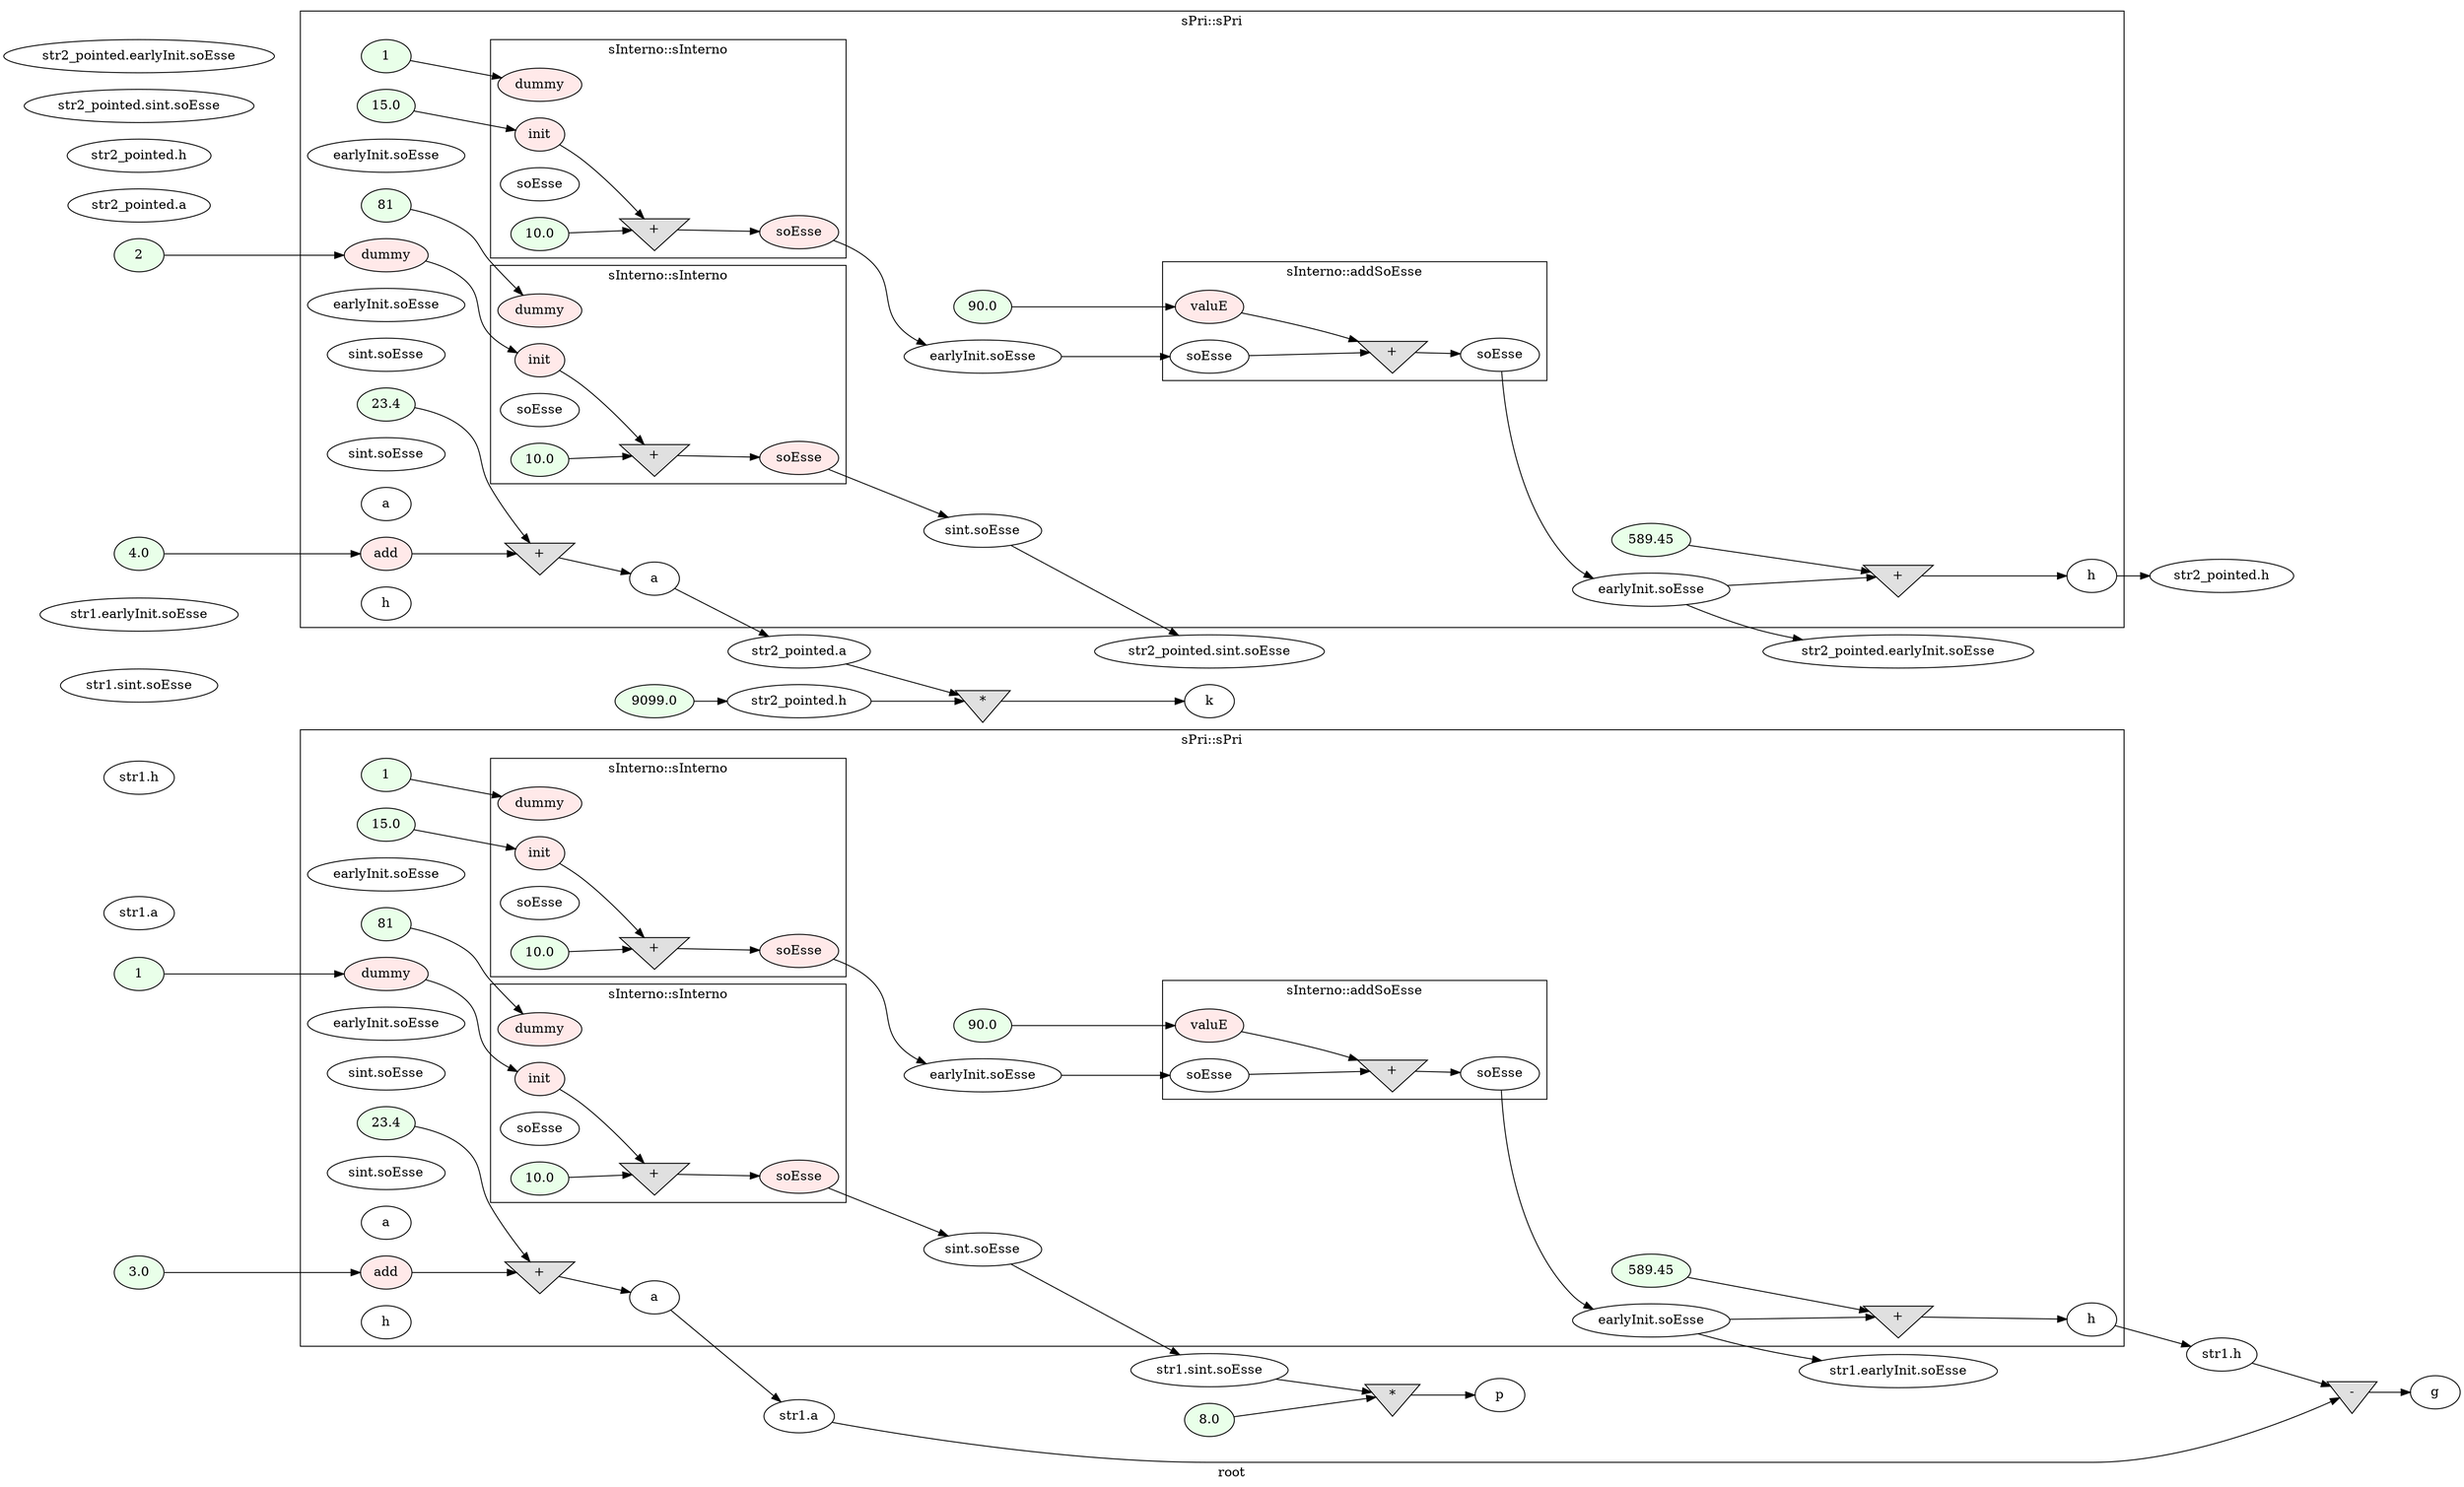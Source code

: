 digraph G
{
rankdir=LR;
label = "root";
	node_000048 [ label = "3.0", style=filled, fillcolor="#E9FFE9", startingline=39 ]
	node_000049 [ label = "1", style=filled, fillcolor="#E9FFE9", startingline=39 ]
	node_000050 [ label = "str1.a", startingline=39 ]
	node_000051 [ label = "str1.h", startingline=39 ]
	node_000052 [ label = "str1.sint.soEsse", startingline=39 ]
	node_000053 [ label = "str1.earlyInit.soEsse", startingline=39 ]
	node_000091 [ label = "str1.earlyInit.soEsse", startingline=39 ]
	node_000092 [ label = "str1.sint.soEsse", startingline=39 ]
	node_000093 [ label = "str1.a", startingline=39 ]
	node_000094 [ label = "str1.h", startingline=39 ]
	node_000095 [ label = "4.0", style=filled, fillcolor="#E9FFE9", startingline=40 ]
	node_000096 [ label = "2", style=filled, fillcolor="#E9FFE9", startingline=40 ]
	node_000097 [ label = "str2_pointed.a", startingline=40 ]
	node_000098 [ label = "str2_pointed.h", startingline=40 ]
	node_000099 [ label = "str2_pointed.sint.soEsse", startingline=40 ]
	node_000100 [ label = "str2_pointed.earlyInit.soEsse", startingline=40 ]
	node_000138 [ label = "str2_pointed.earlyInit.soEsse", startingline=40 ]
	node_000139 [ label = "str2_pointed.sint.soEsse", startingline=40 ]
	node_000140 [ label = "str2_pointed.a", startingline=40 ]
	node_000141 [ label = "str2_pointed.h", startingline=40 ]
	node_000142 [ label = "9099.0", style=filled, fillcolor="#E9FFE9", startingline=42 ]
	node_000143 [ label = "str2_pointed.h", startingline=42 ]
	node_000144 [ label = "8.0", style=filled, fillcolor="#E9FFE9", startingline=44 ]
	node_000145 [ label = "*", shape=invtriangle, style=filled, fillcolor="#E0E0E0", startingline=44 ]
	node_000146 [ label = "p", startingline=44 ]
	node_000147 [ label = "-", shape=invtriangle, style=filled, fillcolor="#E0E0E0", startingline=46 ]
	node_000148 [ label = "g", startingline=46 ]
	node_000149 [ label = "*", shape=invtriangle, style=filled, fillcolor="#E0E0E0", startingline=47 ]
	node_000150 [ label = "k", startingline=47 ]
subgraph cluster_6 {
label = "sPri::sPri";
parent = "G";
startingline = 39;
	node_000054 [ label = "add", style=filled, fillcolor="#FFE9E9", startingline=28 ]
	node_000055 [ label = "dummy", style=filled, fillcolor="#FFE9E9", startingline=28 ]
	node_000056 [ label = "earlyInit.soEsse", startingline=-2 ]
	node_000057 [ label = "1", style=filled, fillcolor="#E9FFE9", startingline=29 ]
	node_000058 [ label = "15.0", style=filled, fillcolor="#E9FFE9", startingline=29 ]
	node_000059 [ label = "earlyInit.soEsse", startingline=29 ]
	node_000060 [ label = "earlyInit.soEsse", startingline=29 ]
	node_000061 [ label = "sint.soEsse", startingline=-2 ]
	node_000062 [ label = "81", style=filled, fillcolor="#E9FFE9", startingline=30 ]
	node_000063 [ label = "sint.soEsse", startingline=30 ]
	node_000064 [ label = "sint.soEsse", startingline=30 ]
	node_000065 [ label = "a", startingline=32 ]
	node_000066 [ label = "23.4", style=filled, fillcolor="#E9FFE9", startingline=32 ]
	node_000067 [ label = "+", shape=invtriangle, style=filled, fillcolor="#E0E0E0", startingline=32 ]
	node_000068 [ label = "a", startingline=32 ]
	node_000069 [ label = "90.0", style=filled, fillcolor="#E9FFE9", startingline=33 ]
	node_000070 [ label = "earlyInit.soEsse", startingline=33 ]
	node_000071 [ label = "h", startingline=34 ]
	node_000072 [ label = "589.45", style=filled, fillcolor="#E9FFE9", startingline=34 ]
	node_000073 [ label = "+", shape=invtriangle, style=filled, fillcolor="#E0E0E0", startingline=34 ]
	node_000074 [ label = "h", startingline=34 ]
subgraph cluster_7 {
label = "sInterno::sInterno";
parent = "cluster_6";
startingline = 29;
	node_000075 [ label = "dummy", style=filled, fillcolor="#FFE9E9", startingline=7 ]
	node_000076 [ label = "init", style=filled, fillcolor="#FFE9E9", startingline=7 ]
	node_000077 [ label = "soEsse", startingline=-2 ]
	node_000078 [ label = "10.0", style=filled, fillcolor="#E9FFE9", startingline=11 ]
	node_000079 [ label = "+", shape=invtriangle, style=filled, fillcolor="#E0E0E0", startingline=11 ]
	node_000080 [ label = "soEsse", style=filled, fillcolor="#FFE9E9", startingline=11 ]
}
subgraph cluster_8 {
label = "sInterno::sInterno";
parent = "cluster_6";
startingline = 30;
	node_000081 [ label = "dummy", style=filled, fillcolor="#FFE9E9", startingline=7 ]
	node_000082 [ label = "init", style=filled, fillcolor="#FFE9E9", startingline=7 ]
	node_000083 [ label = "soEsse", startingline=-2 ]
	node_000084 [ label = "10.0", style=filled, fillcolor="#E9FFE9", startingline=11 ]
	node_000085 [ label = "+", shape=invtriangle, style=filled, fillcolor="#E0E0E0", startingline=11 ]
	node_000086 [ label = "soEsse", style=filled, fillcolor="#FFE9E9", startingline=11 ]
}
subgraph cluster_9 {
label = "sInterno::addSoEsse";
parent = "cluster_6";
startingline = 33;
	node_000087 [ label = "valuE", style=filled, fillcolor="#FFE9E9", startingline=8 ]
	node_000088 [ label = "soEsse", startingline=16 ]
	node_000089 [ label = "+", shape=invtriangle, style=filled, fillcolor="#E0E0E0", startingline=16 ]
	node_000090 [ label = "soEsse", startingline=16 ]
}
}
subgraph cluster_10 {
label = "sPri::sPri";
parent = "G";
startingline = 40;
	node_000101 [ label = "add", style=filled, fillcolor="#FFE9E9", startingline=28 ]
	node_000102 [ label = "dummy", style=filled, fillcolor="#FFE9E9", startingline=28 ]
	node_000103 [ label = "earlyInit.soEsse", startingline=-2 ]
	node_000104 [ label = "1", style=filled, fillcolor="#E9FFE9", startingline=29 ]
	node_000105 [ label = "15.0", style=filled, fillcolor="#E9FFE9", startingline=29 ]
	node_000106 [ label = "earlyInit.soEsse", startingline=29 ]
	node_000107 [ label = "earlyInit.soEsse", startingline=29 ]
	node_000108 [ label = "sint.soEsse", startingline=-2 ]
	node_000109 [ label = "81", style=filled, fillcolor="#E9FFE9", startingline=30 ]
	node_000110 [ label = "sint.soEsse", startingline=30 ]
	node_000111 [ label = "sint.soEsse", startingline=30 ]
	node_000112 [ label = "a", startingline=32 ]
	node_000113 [ label = "23.4", style=filled, fillcolor="#E9FFE9", startingline=32 ]
	node_000114 [ label = "+", shape=invtriangle, style=filled, fillcolor="#E0E0E0", startingline=32 ]
	node_000115 [ label = "a", startingline=32 ]
	node_000116 [ label = "90.0", style=filled, fillcolor="#E9FFE9", startingline=33 ]
	node_000117 [ label = "earlyInit.soEsse", startingline=33 ]
	node_000118 [ label = "h", startingline=34 ]
	node_000119 [ label = "589.45", style=filled, fillcolor="#E9FFE9", startingline=34 ]
	node_000120 [ label = "+", shape=invtriangle, style=filled, fillcolor="#E0E0E0", startingline=34 ]
	node_000121 [ label = "h", startingline=34 ]
subgraph cluster_11 {
label = "sInterno::sInterno";
parent = "cluster_10";
startingline = 29;
	node_000122 [ label = "dummy", style=filled, fillcolor="#FFE9E9", startingline=7 ]
	node_000123 [ label = "init", style=filled, fillcolor="#FFE9E9", startingline=7 ]
	node_000124 [ label = "soEsse", startingline=-2 ]
	node_000125 [ label = "10.0", style=filled, fillcolor="#E9FFE9", startingline=11 ]
	node_000126 [ label = "+", shape=invtriangle, style=filled, fillcolor="#E0E0E0", startingline=11 ]
	node_000127 [ label = "soEsse", style=filled, fillcolor="#FFE9E9", startingline=11 ]
}
subgraph cluster_12 {
label = "sInterno::sInterno";
parent = "cluster_10";
startingline = 30;
	node_000128 [ label = "dummy", style=filled, fillcolor="#FFE9E9", startingline=7 ]
	node_000129 [ label = "init", style=filled, fillcolor="#FFE9E9", startingline=7 ]
	node_000130 [ label = "soEsse", startingline=-2 ]
	node_000131 [ label = "10.0", style=filled, fillcolor="#E9FFE9", startingline=11 ]
	node_000132 [ label = "+", shape=invtriangle, style=filled, fillcolor="#E0E0E0", startingline=11 ]
	node_000133 [ label = "soEsse", style=filled, fillcolor="#FFE9E9", startingline=11 ]
}
subgraph cluster_13 {
label = "sInterno::addSoEsse";
parent = "cluster_10";
startingline = 33;
	node_000134 [ label = "valuE", style=filled, fillcolor="#FFE9E9", startingline=8 ]
	node_000135 [ label = "soEsse", startingline=16 ]
	node_000136 [ label = "+", shape=invtriangle, style=filled, fillcolor="#E0E0E0", startingline=16 ]
	node_000137 [ label = "soEsse", startingline=16 ]
}
}
	node_000048 -> node_000054
	node_000049 -> node_000055
	node_000092 -> node_000145
	node_000093 -> node_000147
	node_000094 -> node_000147
	node_000095 -> node_000101
	node_000096 -> node_000102
	node_000140 -> node_000149
	node_000142 -> node_000143
	node_000143 -> node_000149
	node_000144 -> node_000145
	node_000145 -> node_000146
	node_000147 -> node_000148
	node_000149 -> node_000150
	node_000054 -> node_000067
	node_000055 -> node_000082
	node_000057 -> node_000075
	node_000058 -> node_000076
	node_000060 -> node_000088
	node_000062 -> node_000081
	node_000064 -> node_000092
	node_000066 -> node_000067
	node_000067 -> node_000068
	node_000068 -> node_000093
	node_000069 -> node_000087
	node_000070 -> node_000073
	node_000070 -> node_000091
	node_000072 -> node_000073
	node_000073 -> node_000074
	node_000074 -> node_000094
	node_000076 -> node_000079
	node_000078 -> node_000079
	node_000079 -> node_000080
	node_000080 -> node_000060
	node_000082 -> node_000085
	node_000084 -> node_000085
	node_000085 -> node_000086
	node_000086 -> node_000064
	node_000087 -> node_000089
	node_000088 -> node_000089
	node_000089 -> node_000090
	node_000090 -> node_000070
	node_000101 -> node_000114
	node_000102 -> node_000129
	node_000104 -> node_000122
	node_000105 -> node_000123
	node_000107 -> node_000135
	node_000109 -> node_000128
	node_000111 -> node_000139
	node_000113 -> node_000114
	node_000114 -> node_000115
	node_000115 -> node_000140
	node_000116 -> node_000134
	node_000117 -> node_000120
	node_000117 -> node_000138
	node_000119 -> node_000120
	node_000120 -> node_000121
	node_000121 -> node_000141
	node_000123 -> node_000126
	node_000125 -> node_000126
	node_000126 -> node_000127
	node_000127 -> node_000107
	node_000129 -> node_000132
	node_000131 -> node_000132
	node_000132 -> node_000133
	node_000133 -> node_000111
	node_000134 -> node_000136
	node_000135 -> node_000136
	node_000136 -> node_000137
	node_000137 -> node_000117
}
